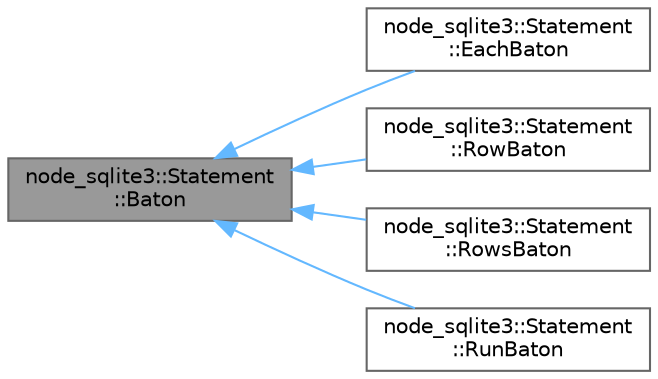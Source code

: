 digraph "node_sqlite3::Statement::Baton"
{
 // LATEX_PDF_SIZE
  bgcolor="transparent";
  edge [fontname=Helvetica,fontsize=10,labelfontname=Helvetica,labelfontsize=10];
  node [fontname=Helvetica,fontsize=10,shape=box,height=0.2,width=0.4];
  rankdir="LR";
  Node1 [id="Node000001",label="node_sqlite3::Statement\l::Baton",height=0.2,width=0.4,color="gray40", fillcolor="grey60", style="filled", fontcolor="black",tooltip=" "];
  Node1 -> Node2 [id="edge1_Node000001_Node000002",dir="back",color="steelblue1",style="solid",tooltip=" "];
  Node2 [id="Node000002",label="node_sqlite3::Statement\l::EachBaton",height=0.2,width=0.4,color="gray40", fillcolor="white", style="filled",URL="$structnode__sqlite3_1_1_statement_1_1_each_baton.html",tooltip=" "];
  Node1 -> Node3 [id="edge2_Node000001_Node000003",dir="back",color="steelblue1",style="solid",tooltip=" "];
  Node3 [id="Node000003",label="node_sqlite3::Statement\l::RowBaton",height=0.2,width=0.4,color="gray40", fillcolor="white", style="filled",URL="$structnode__sqlite3_1_1_statement_1_1_row_baton.html",tooltip=" "];
  Node1 -> Node4 [id="edge3_Node000001_Node000004",dir="back",color="steelblue1",style="solid",tooltip=" "];
  Node4 [id="Node000004",label="node_sqlite3::Statement\l::RowsBaton",height=0.2,width=0.4,color="gray40", fillcolor="white", style="filled",URL="$structnode__sqlite3_1_1_statement_1_1_rows_baton.html",tooltip=" "];
  Node1 -> Node5 [id="edge4_Node000001_Node000005",dir="back",color="steelblue1",style="solid",tooltip=" "];
  Node5 [id="Node000005",label="node_sqlite3::Statement\l::RunBaton",height=0.2,width=0.4,color="gray40", fillcolor="white", style="filled",URL="$structnode__sqlite3_1_1_statement_1_1_run_baton.html",tooltip=" "];
}
